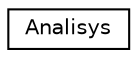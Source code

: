 digraph "Graphical Class Hierarchy"
{
 // LATEX_PDF_SIZE
  edge [fontname="Helvetica",fontsize="10",labelfontname="Helvetica",labelfontsize="10"];
  node [fontname="Helvetica",fontsize="10",shape=record];
  rankdir="LR";
  Node0 [label="Analisys",height=0.2,width=0.4,color="black", fillcolor="white", style="filled",URL="$structAnalisys.html",tooltip=" "];
}
